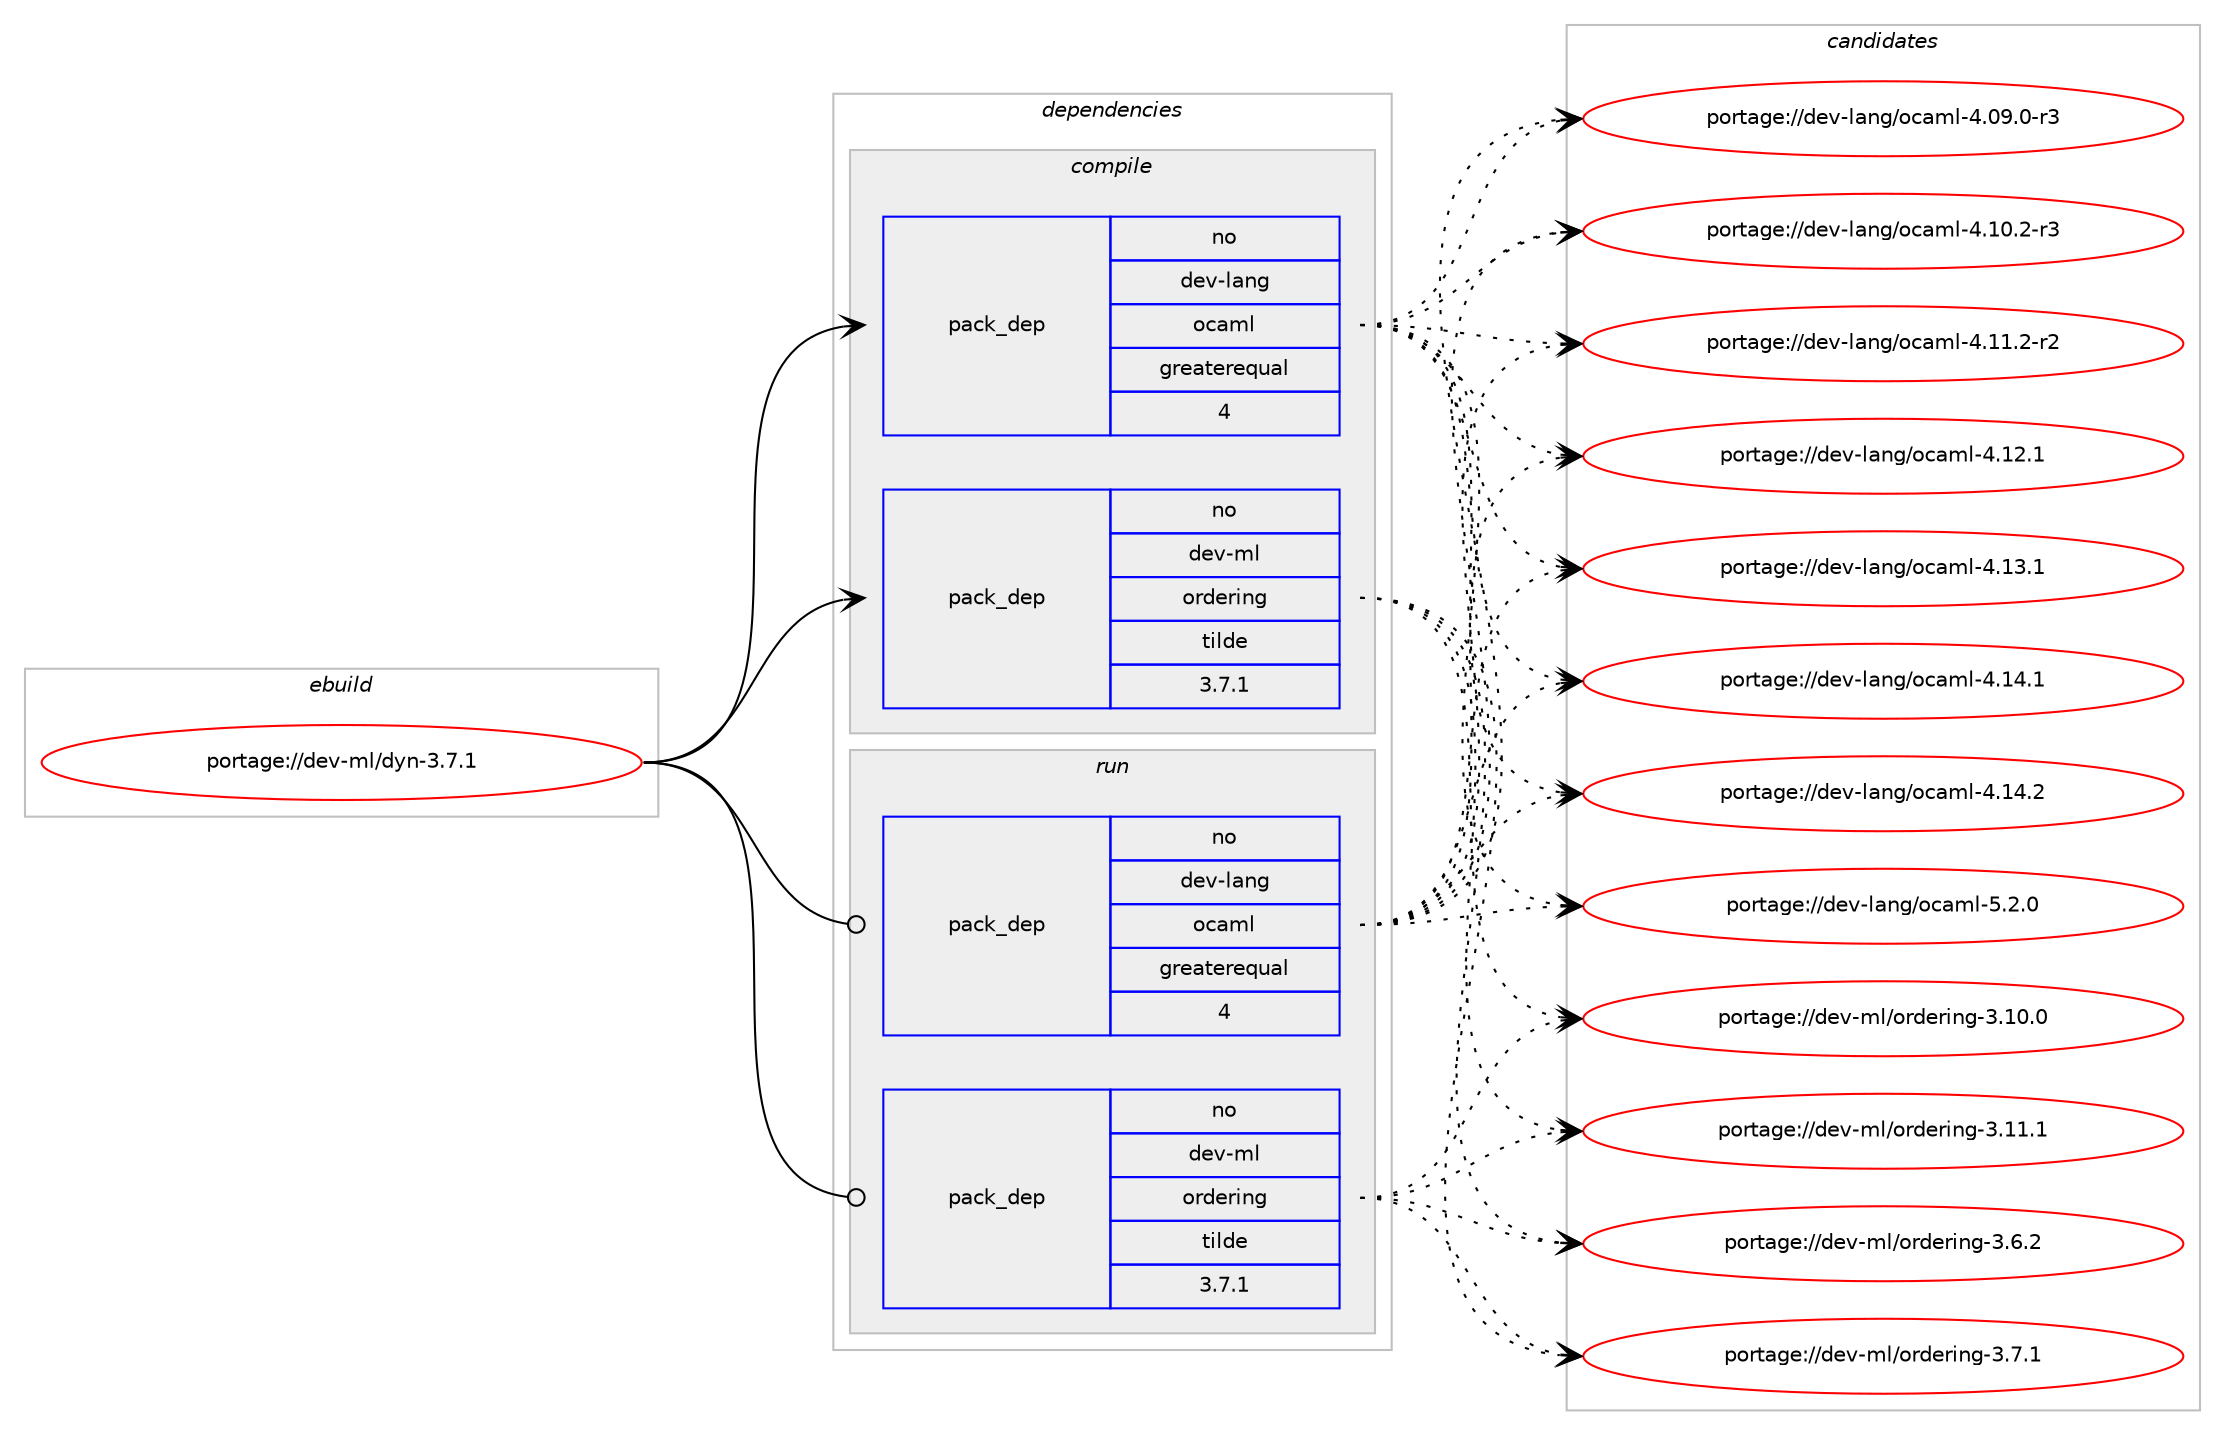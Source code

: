 digraph prolog {

# *************
# Graph options
# *************

newrank=true;
concentrate=true;
compound=true;
graph [rankdir=LR,fontname=Helvetica,fontsize=10,ranksep=1.5];#, ranksep=2.5, nodesep=0.2];
edge  [arrowhead=vee];
node  [fontname=Helvetica,fontsize=10];

# **********
# The ebuild
# **********

subgraph cluster_leftcol {
color=gray;
rank=same;
label=<<i>ebuild</i>>;
id [label="portage://dev-ml/dyn-3.7.1", color=red, width=4, href="../dev-ml/dyn-3.7.1.svg"];
}

# ****************
# The dependencies
# ****************

subgraph cluster_midcol {
color=gray;
label=<<i>dependencies</i>>;
subgraph cluster_compile {
fillcolor="#eeeeee";
style=filled;
label=<<i>compile</i>>;
subgraph pack30227 {
dependency59859 [label=<<TABLE BORDER="0" CELLBORDER="1" CELLSPACING="0" CELLPADDING="4" WIDTH="220"><TR><TD ROWSPAN="6" CELLPADDING="30">pack_dep</TD></TR><TR><TD WIDTH="110">no</TD></TR><TR><TD>dev-lang</TD></TR><TR><TD>ocaml</TD></TR><TR><TD>greaterequal</TD></TR><TR><TD>4</TD></TR></TABLE>>, shape=none, color=blue];
}
id:e -> dependency59859:w [weight=20,style="solid",arrowhead="vee"];
# *** BEGIN UNKNOWN DEPENDENCY TYPE (TODO) ***
# id -> package_dependency(portage://dev-ml/dyn-3.7.1,install,no,dev-ml,dune,none,[,,],any_same_slot,[])
# *** END UNKNOWN DEPENDENCY TYPE (TODO) ***

subgraph pack30228 {
dependency59860 [label=<<TABLE BORDER="0" CELLBORDER="1" CELLSPACING="0" CELLPADDING="4" WIDTH="220"><TR><TD ROWSPAN="6" CELLPADDING="30">pack_dep</TD></TR><TR><TD WIDTH="110">no</TD></TR><TR><TD>dev-ml</TD></TR><TR><TD>ordering</TD></TR><TR><TD>tilde</TD></TR><TR><TD>3.7.1</TD></TR></TABLE>>, shape=none, color=blue];
}
id:e -> dependency59860:w [weight=20,style="solid",arrowhead="vee"];
# *** BEGIN UNKNOWN DEPENDENCY TYPE (TODO) ***
# id -> package_dependency(portage://dev-ml/dyn-3.7.1,install,no,dev-ml,pp,none,[,,],any_same_slot,[])
# *** END UNKNOWN DEPENDENCY TYPE (TODO) ***

}
subgraph cluster_compileandrun {
fillcolor="#eeeeee";
style=filled;
label=<<i>compile and run</i>>;
}
subgraph cluster_run {
fillcolor="#eeeeee";
style=filled;
label=<<i>run</i>>;
subgraph pack30229 {
dependency59861 [label=<<TABLE BORDER="0" CELLBORDER="1" CELLSPACING="0" CELLPADDING="4" WIDTH="220"><TR><TD ROWSPAN="6" CELLPADDING="30">pack_dep</TD></TR><TR><TD WIDTH="110">no</TD></TR><TR><TD>dev-lang</TD></TR><TR><TD>ocaml</TD></TR><TR><TD>greaterequal</TD></TR><TR><TD>4</TD></TR></TABLE>>, shape=none, color=blue];
}
id:e -> dependency59861:w [weight=20,style="solid",arrowhead="odot"];
# *** BEGIN UNKNOWN DEPENDENCY TYPE (TODO) ***
# id -> package_dependency(portage://dev-ml/dyn-3.7.1,run,no,dev-ml,dune,none,[,,],any_same_slot,[])
# *** END UNKNOWN DEPENDENCY TYPE (TODO) ***

subgraph pack30230 {
dependency59862 [label=<<TABLE BORDER="0" CELLBORDER="1" CELLSPACING="0" CELLPADDING="4" WIDTH="220"><TR><TD ROWSPAN="6" CELLPADDING="30">pack_dep</TD></TR><TR><TD WIDTH="110">no</TD></TR><TR><TD>dev-ml</TD></TR><TR><TD>ordering</TD></TR><TR><TD>tilde</TD></TR><TR><TD>3.7.1</TD></TR></TABLE>>, shape=none, color=blue];
}
id:e -> dependency59862:w [weight=20,style="solid",arrowhead="odot"];
# *** BEGIN UNKNOWN DEPENDENCY TYPE (TODO) ***
# id -> package_dependency(portage://dev-ml/dyn-3.7.1,run,no,dev-ml,pp,none,[,,],any_same_slot,[])
# *** END UNKNOWN DEPENDENCY TYPE (TODO) ***

}
}

# **************
# The candidates
# **************

subgraph cluster_choices {
rank=same;
color=gray;
label=<<i>candidates</i>>;

subgraph choice30227 {
color=black;
nodesep=1;
choice1001011184510897110103471119997109108455246485746484511451 [label="portage://dev-lang/ocaml-4.09.0-r3", color=red, width=4,href="../dev-lang/ocaml-4.09.0-r3.svg"];
choice1001011184510897110103471119997109108455246494846504511451 [label="portage://dev-lang/ocaml-4.10.2-r3", color=red, width=4,href="../dev-lang/ocaml-4.10.2-r3.svg"];
choice1001011184510897110103471119997109108455246494946504511450 [label="portage://dev-lang/ocaml-4.11.2-r2", color=red, width=4,href="../dev-lang/ocaml-4.11.2-r2.svg"];
choice100101118451089711010347111999710910845524649504649 [label="portage://dev-lang/ocaml-4.12.1", color=red, width=4,href="../dev-lang/ocaml-4.12.1.svg"];
choice100101118451089711010347111999710910845524649514649 [label="portage://dev-lang/ocaml-4.13.1", color=red, width=4,href="../dev-lang/ocaml-4.13.1.svg"];
choice100101118451089711010347111999710910845524649524649 [label="portage://dev-lang/ocaml-4.14.1", color=red, width=4,href="../dev-lang/ocaml-4.14.1.svg"];
choice100101118451089711010347111999710910845524649524650 [label="portage://dev-lang/ocaml-4.14.2", color=red, width=4,href="../dev-lang/ocaml-4.14.2.svg"];
choice1001011184510897110103471119997109108455346504648 [label="portage://dev-lang/ocaml-5.2.0", color=red, width=4,href="../dev-lang/ocaml-5.2.0.svg"];
dependency59859:e -> choice1001011184510897110103471119997109108455246485746484511451:w [style=dotted,weight="100"];
dependency59859:e -> choice1001011184510897110103471119997109108455246494846504511451:w [style=dotted,weight="100"];
dependency59859:e -> choice1001011184510897110103471119997109108455246494946504511450:w [style=dotted,weight="100"];
dependency59859:e -> choice100101118451089711010347111999710910845524649504649:w [style=dotted,weight="100"];
dependency59859:e -> choice100101118451089711010347111999710910845524649514649:w [style=dotted,weight="100"];
dependency59859:e -> choice100101118451089711010347111999710910845524649524649:w [style=dotted,weight="100"];
dependency59859:e -> choice100101118451089711010347111999710910845524649524650:w [style=dotted,weight="100"];
dependency59859:e -> choice1001011184510897110103471119997109108455346504648:w [style=dotted,weight="100"];
}
subgraph choice30228 {
color=black;
nodesep=1;
choice100101118451091084711111410010111410511010345514649484648 [label="portage://dev-ml/ordering-3.10.0", color=red, width=4,href="../dev-ml/ordering-3.10.0.svg"];
choice100101118451091084711111410010111410511010345514649494649 [label="portage://dev-ml/ordering-3.11.1", color=red, width=4,href="../dev-ml/ordering-3.11.1.svg"];
choice1001011184510910847111114100101114105110103455146544650 [label="portage://dev-ml/ordering-3.6.2", color=red, width=4,href="../dev-ml/ordering-3.6.2.svg"];
choice1001011184510910847111114100101114105110103455146554649 [label="portage://dev-ml/ordering-3.7.1", color=red, width=4,href="../dev-ml/ordering-3.7.1.svg"];
dependency59860:e -> choice100101118451091084711111410010111410511010345514649484648:w [style=dotted,weight="100"];
dependency59860:e -> choice100101118451091084711111410010111410511010345514649494649:w [style=dotted,weight="100"];
dependency59860:e -> choice1001011184510910847111114100101114105110103455146544650:w [style=dotted,weight="100"];
dependency59860:e -> choice1001011184510910847111114100101114105110103455146554649:w [style=dotted,weight="100"];
}
subgraph choice30229 {
color=black;
nodesep=1;
choice1001011184510897110103471119997109108455246485746484511451 [label="portage://dev-lang/ocaml-4.09.0-r3", color=red, width=4,href="../dev-lang/ocaml-4.09.0-r3.svg"];
choice1001011184510897110103471119997109108455246494846504511451 [label="portage://dev-lang/ocaml-4.10.2-r3", color=red, width=4,href="../dev-lang/ocaml-4.10.2-r3.svg"];
choice1001011184510897110103471119997109108455246494946504511450 [label="portage://dev-lang/ocaml-4.11.2-r2", color=red, width=4,href="../dev-lang/ocaml-4.11.2-r2.svg"];
choice100101118451089711010347111999710910845524649504649 [label="portage://dev-lang/ocaml-4.12.1", color=red, width=4,href="../dev-lang/ocaml-4.12.1.svg"];
choice100101118451089711010347111999710910845524649514649 [label="portage://dev-lang/ocaml-4.13.1", color=red, width=4,href="../dev-lang/ocaml-4.13.1.svg"];
choice100101118451089711010347111999710910845524649524649 [label="portage://dev-lang/ocaml-4.14.1", color=red, width=4,href="../dev-lang/ocaml-4.14.1.svg"];
choice100101118451089711010347111999710910845524649524650 [label="portage://dev-lang/ocaml-4.14.2", color=red, width=4,href="../dev-lang/ocaml-4.14.2.svg"];
choice1001011184510897110103471119997109108455346504648 [label="portage://dev-lang/ocaml-5.2.0", color=red, width=4,href="../dev-lang/ocaml-5.2.0.svg"];
dependency59861:e -> choice1001011184510897110103471119997109108455246485746484511451:w [style=dotted,weight="100"];
dependency59861:e -> choice1001011184510897110103471119997109108455246494846504511451:w [style=dotted,weight="100"];
dependency59861:e -> choice1001011184510897110103471119997109108455246494946504511450:w [style=dotted,weight="100"];
dependency59861:e -> choice100101118451089711010347111999710910845524649504649:w [style=dotted,weight="100"];
dependency59861:e -> choice100101118451089711010347111999710910845524649514649:w [style=dotted,weight="100"];
dependency59861:e -> choice100101118451089711010347111999710910845524649524649:w [style=dotted,weight="100"];
dependency59861:e -> choice100101118451089711010347111999710910845524649524650:w [style=dotted,weight="100"];
dependency59861:e -> choice1001011184510897110103471119997109108455346504648:w [style=dotted,weight="100"];
}
subgraph choice30230 {
color=black;
nodesep=1;
choice100101118451091084711111410010111410511010345514649484648 [label="portage://dev-ml/ordering-3.10.0", color=red, width=4,href="../dev-ml/ordering-3.10.0.svg"];
choice100101118451091084711111410010111410511010345514649494649 [label="portage://dev-ml/ordering-3.11.1", color=red, width=4,href="../dev-ml/ordering-3.11.1.svg"];
choice1001011184510910847111114100101114105110103455146544650 [label="portage://dev-ml/ordering-3.6.2", color=red, width=4,href="../dev-ml/ordering-3.6.2.svg"];
choice1001011184510910847111114100101114105110103455146554649 [label="portage://dev-ml/ordering-3.7.1", color=red, width=4,href="../dev-ml/ordering-3.7.1.svg"];
dependency59862:e -> choice100101118451091084711111410010111410511010345514649484648:w [style=dotted,weight="100"];
dependency59862:e -> choice100101118451091084711111410010111410511010345514649494649:w [style=dotted,weight="100"];
dependency59862:e -> choice1001011184510910847111114100101114105110103455146544650:w [style=dotted,weight="100"];
dependency59862:e -> choice1001011184510910847111114100101114105110103455146554649:w [style=dotted,weight="100"];
}
}

}
